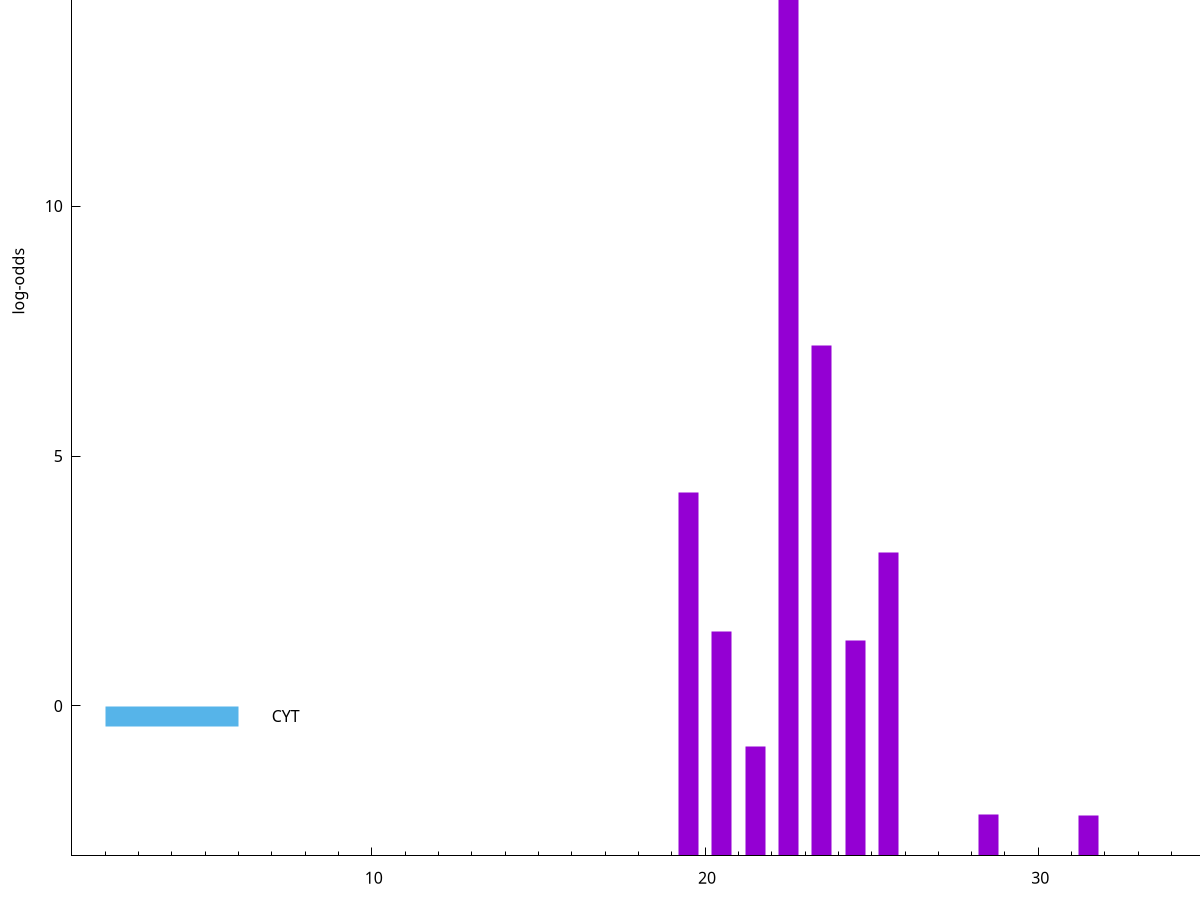 set title "LipoP predictions for SRR5666526.gff"
set size 2., 1.4
set xrange [1:70] 
set mxtics 10
set yrange [-3:20]
set y2range [0:23]
set ylabel "log-odds"
set term postscript eps color solid "Helvetica" 30
set output "SRR5666526.gff11.eps"
set arrow from 2,18.4738 to 6,18.4738 nohead lt 1 lw 20
set label "SpI" at 7,18.4738
set arrow from 2,-0.200913 to 6,-0.200913 nohead lt 3 lw 20
set label "CYT" at 7,-0.200913
set arrow from 2,18.4738 to 6,18.4738 nohead lt 1 lw 20
set label "SpI" at 7,18.4738
# NOTE: The scores below are the log-odds scores with the threshold
# NOTE: subtracted (a hack to make gnuplot make the histogram all
# NOTE: look nice).
plot "-" axes x1y2 title "" with impulses lt 1 lw 20
22.500000 21.473000
23.500000 10.213840
19.500000 7.274740
25.500000 6.073520
20.500000 4.491070
24.500000 4.304130
21.500000 2.198066
28.500000 0.820870
31.500000 0.817580
e
exit
